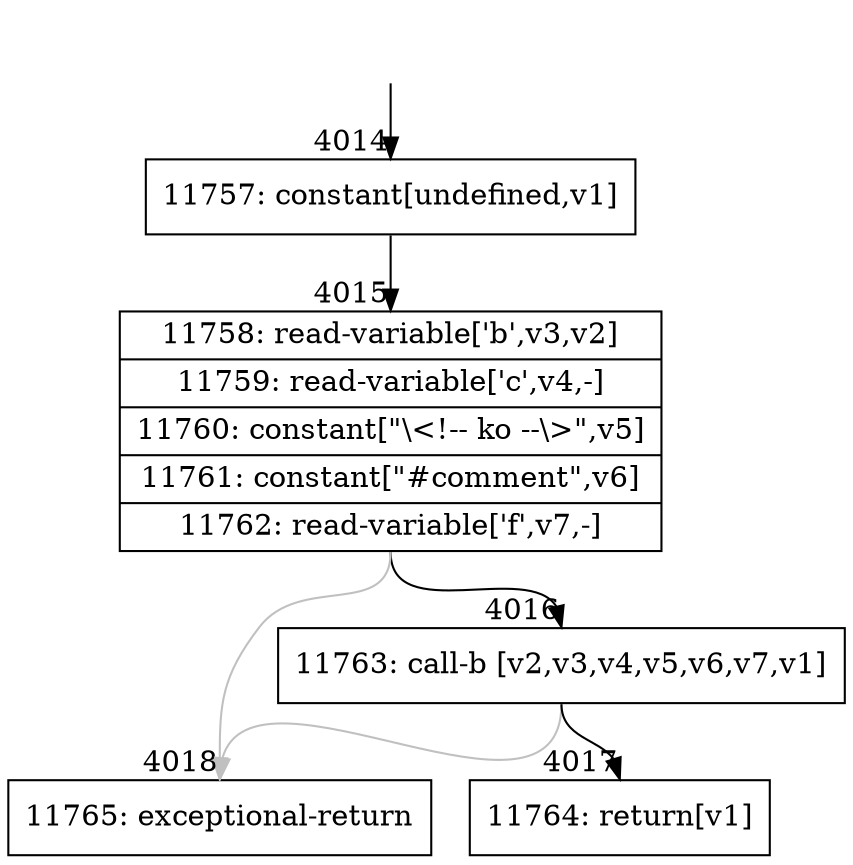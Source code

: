 digraph {
rankdir="TD"
BB_entry332[shape=none,label=""];
BB_entry332 -> BB4014 [tailport=s, headport=n, headlabel="    4014"]
BB4014 [shape=record label="{11757: constant[undefined,v1]}" ] 
BB4014 -> BB4015 [tailport=s, headport=n, headlabel="      4015"]
BB4015 [shape=record label="{11758: read-variable['b',v3,v2]|11759: read-variable['c',v4,-]|11760: constant[\"\\\<!-- ko --\\\>\",v5]|11761: constant[\"#comment\",v6]|11762: read-variable['f',v7,-]}" ] 
BB4015 -> BB4016 [tailport=s, headport=n, headlabel="      4016"]
BB4015 -> BB4018 [tailport=s, headport=n, color=gray, headlabel="      4018"]
BB4016 [shape=record label="{11763: call-b [v2,v3,v4,v5,v6,v7,v1]}" ] 
BB4016 -> BB4017 [tailport=s, headport=n, headlabel="      4017"]
BB4016 -> BB4018 [tailport=s, headport=n, color=gray]
BB4017 [shape=record label="{11764: return[v1]}" ] 
BB4018 [shape=record label="{11765: exceptional-return}" ] 
}
